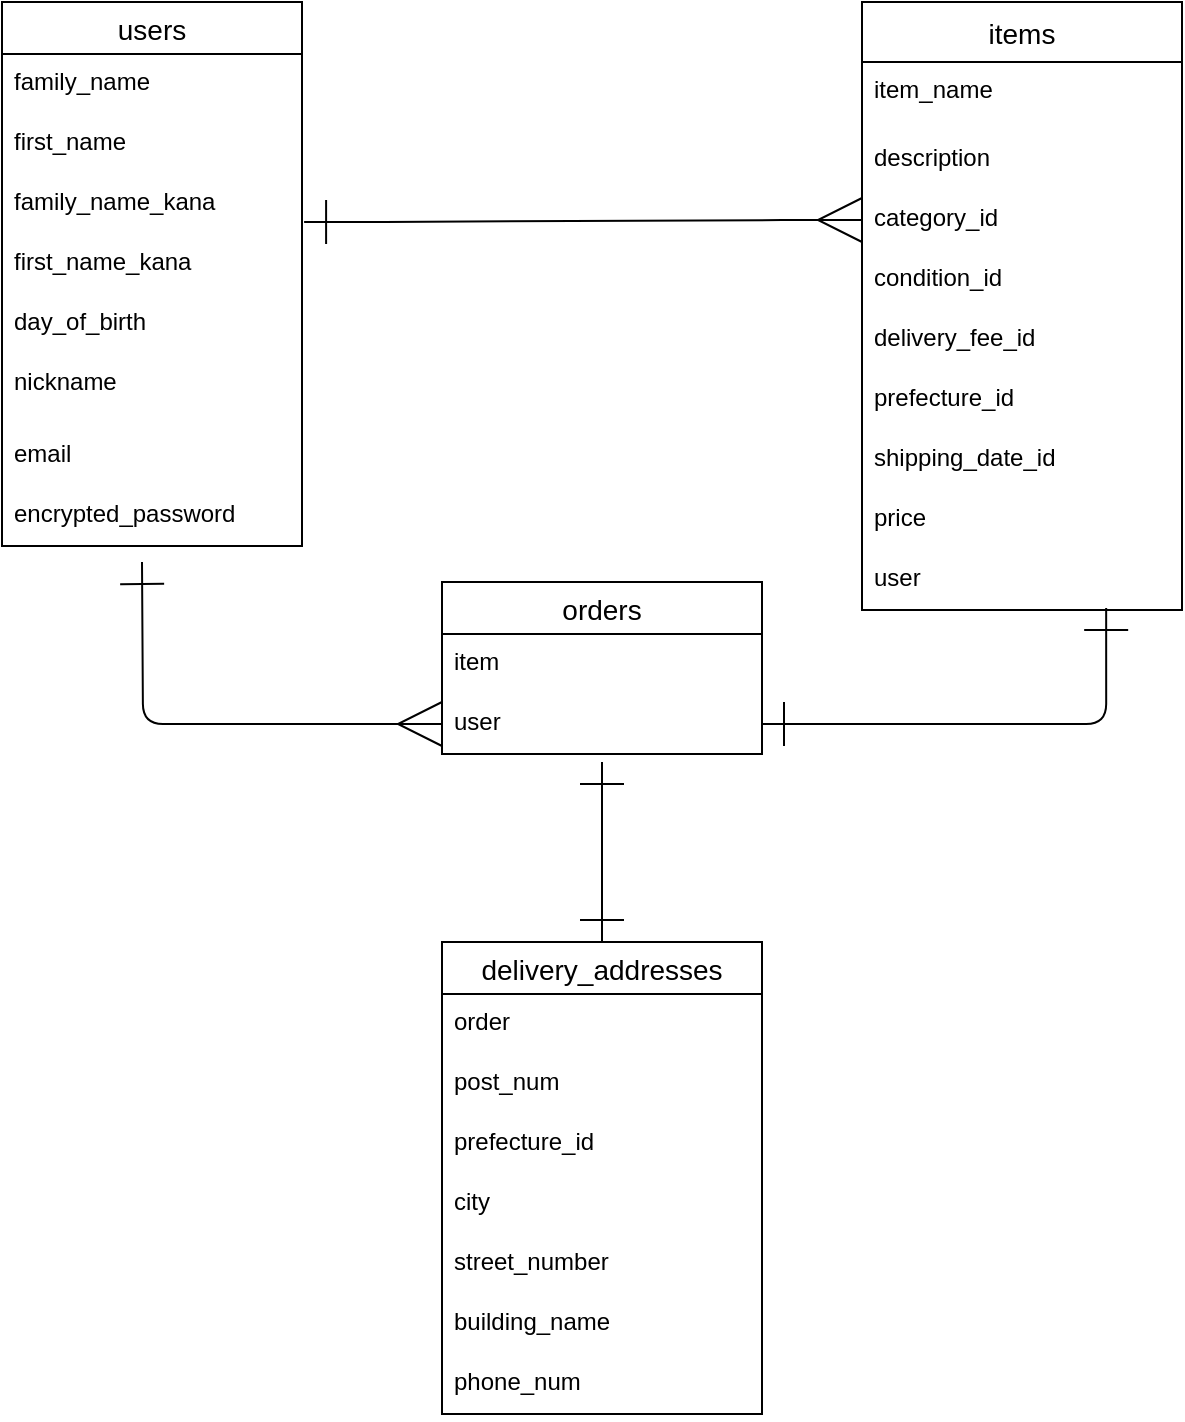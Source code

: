 <mxfile>
    <diagram id="qNlzeP35HTzDGw_M9A6a" name="ページ1">
        <mxGraphModel dx="318" dy="614" grid="1" gridSize="10" guides="1" tooltips="1" connect="1" arrows="1" fold="1" page="1" pageScale="1" pageWidth="827" pageHeight="1169" math="0" shadow="0">
            <root>
                <mxCell id="0"/>
                <mxCell id="1" parent="0"/>
                <mxCell id="2" value="users" style="swimlane;fontStyle=0;childLayout=stackLayout;horizontal=1;startSize=26;horizontalStack=0;resizeParent=1;resizeParentMax=0;resizeLast=0;collapsible=1;marginBottom=0;align=center;fontSize=14;" vertex="1" parent="1">
                    <mxGeometry x="50" y="160" width="150" height="272" as="geometry"/>
                </mxCell>
                <mxCell id="3" value="family_name" style="text;strokeColor=none;fillColor=none;spacingLeft=4;spacingRight=4;overflow=hidden;rotatable=0;points=[[0,0.5],[1,0.5]];portConstraint=eastwest;fontSize=12;" vertex="1" parent="2">
                    <mxGeometry y="26" width="150" height="30" as="geometry"/>
                </mxCell>
                <mxCell id="92" value="first_name" style="text;strokeColor=none;fillColor=none;spacingLeft=4;spacingRight=4;overflow=hidden;rotatable=0;points=[[0,0.5],[1,0.5]];portConstraint=eastwest;fontSize=12;" vertex="1" parent="2">
                    <mxGeometry y="56" width="150" height="30" as="geometry"/>
                </mxCell>
                <mxCell id="93" value="family_name_kana" style="text;strokeColor=none;fillColor=none;spacingLeft=4;spacingRight=4;overflow=hidden;rotatable=0;points=[[0,0.5],[1,0.5]];portConstraint=eastwest;fontSize=12;" vertex="1" parent="2">
                    <mxGeometry y="86" width="150" height="30" as="geometry"/>
                </mxCell>
                <mxCell id="94" value="first_name_kana" style="text;strokeColor=none;fillColor=none;spacingLeft=4;spacingRight=4;overflow=hidden;rotatable=0;points=[[0,0.5],[1,0.5]];portConstraint=eastwest;fontSize=12;" vertex="1" parent="2">
                    <mxGeometry y="116" width="150" height="30" as="geometry"/>
                </mxCell>
                <mxCell id="6" value="day_of_birth" style="text;strokeColor=none;fillColor=none;spacingLeft=4;spacingRight=4;overflow=hidden;rotatable=0;points=[[0,0.5],[1,0.5]];portConstraint=eastwest;fontSize=12;" vertex="1" parent="2">
                    <mxGeometry y="146" width="150" height="30" as="geometry"/>
                </mxCell>
                <mxCell id="7" value="nickname" style="text;strokeColor=none;fillColor=none;spacingLeft=4;spacingRight=4;overflow=hidden;rotatable=0;points=[[0,0.5],[1,0.5]];portConstraint=eastwest;fontSize=12;" vertex="1" parent="2">
                    <mxGeometry y="176" width="150" height="36" as="geometry"/>
                </mxCell>
                <mxCell id="4" value="email" style="text;strokeColor=none;fillColor=none;spacingLeft=4;spacingRight=4;overflow=hidden;rotatable=0;points=[[0,0.5],[1,0.5]];portConstraint=eastwest;fontSize=12;" vertex="1" parent="2">
                    <mxGeometry y="212" width="150" height="30" as="geometry"/>
                </mxCell>
                <mxCell id="5" value="encrypted_password" style="text;strokeColor=none;fillColor=none;spacingLeft=4;spacingRight=4;overflow=hidden;rotatable=0;points=[[0,0.5],[1,0.5]];portConstraint=eastwest;fontSize=12;" vertex="1" parent="2">
                    <mxGeometry y="242" width="150" height="30" as="geometry"/>
                </mxCell>
                <mxCell id="21" value="items" style="swimlane;fontStyle=0;childLayout=stackLayout;horizontal=1;startSize=30;horizontalStack=0;resizeParent=1;resizeParentMax=0;resizeLast=0;collapsible=1;marginBottom=0;align=center;fontSize=14;" vertex="1" parent="1">
                    <mxGeometry x="480" y="160" width="160" height="304" as="geometry">
                        <mxRectangle x="570" y="140" width="70" height="30" as="alternateBounds"/>
                    </mxGeometry>
                </mxCell>
                <mxCell id="23" value="item_name" style="text;strokeColor=none;fillColor=none;spacingLeft=4;spacingRight=4;overflow=hidden;rotatable=0;points=[[0,0.5],[1,0.5]];portConstraint=eastwest;fontSize=12;" vertex="1" parent="21">
                    <mxGeometry y="30" width="160" height="34" as="geometry"/>
                </mxCell>
                <mxCell id="57" value="description" style="text;strokeColor=none;fillColor=none;spacingLeft=4;spacingRight=4;overflow=hidden;rotatable=0;points=[[0,0.5],[1,0.5]];portConstraint=eastwest;fontSize=12;" vertex="1" parent="21">
                    <mxGeometry y="64" width="160" height="30" as="geometry"/>
                </mxCell>
                <mxCell id="59" value="category_id" style="text;strokeColor=none;fillColor=none;spacingLeft=4;spacingRight=4;overflow=hidden;rotatable=0;points=[[0,0.5],[1,0.5]];portConstraint=eastwest;fontSize=12;" vertex="1" parent="21">
                    <mxGeometry y="94" width="160" height="30" as="geometry"/>
                </mxCell>
                <mxCell id="60" value="condition_id" style="text;strokeColor=none;fillColor=none;spacingLeft=4;spacingRight=4;overflow=hidden;rotatable=0;points=[[0,0.5],[1,0.5]];portConstraint=eastwest;fontSize=12;" vertex="1" parent="21">
                    <mxGeometry y="124" width="160" height="30" as="geometry"/>
                </mxCell>
                <mxCell id="61" value="delivery_fee_id" style="text;strokeColor=none;fillColor=none;spacingLeft=4;spacingRight=4;overflow=hidden;rotatable=0;points=[[0,0.5],[1,0.5]];portConstraint=eastwest;fontSize=12;" vertex="1" parent="21">
                    <mxGeometry y="154" width="160" height="30" as="geometry"/>
                </mxCell>
                <mxCell id="62" value="prefecture_id" style="text;strokeColor=none;fillColor=none;spacingLeft=4;spacingRight=4;overflow=hidden;rotatable=0;points=[[0,0.5],[1,0.5]];portConstraint=eastwest;fontSize=12;" vertex="1" parent="21">
                    <mxGeometry y="184" width="160" height="30" as="geometry"/>
                </mxCell>
                <mxCell id="64" value="shipping_date_id" style="text;strokeColor=none;fillColor=none;spacingLeft=4;spacingRight=4;overflow=hidden;rotatable=0;points=[[0,0.5],[1,0.5]];portConstraint=eastwest;fontSize=12;" vertex="1" parent="21">
                    <mxGeometry y="214" width="160" height="30" as="geometry"/>
                </mxCell>
                <mxCell id="65" value="price" style="text;strokeColor=none;fillColor=none;spacingLeft=4;spacingRight=4;overflow=hidden;rotatable=0;points=[[0,0.5],[1,0.5]];portConstraint=eastwest;fontSize=12;" vertex="1" parent="21">
                    <mxGeometry y="244" width="160" height="30" as="geometry"/>
                </mxCell>
                <mxCell id="66" value="user" style="text;strokeColor=none;fillColor=none;spacingLeft=4;spacingRight=4;overflow=hidden;rotatable=0;points=[[0,0.5],[1,0.5]];portConstraint=eastwest;fontSize=12;" vertex="1" parent="21">
                    <mxGeometry y="274" width="160" height="30" as="geometry"/>
                </mxCell>
                <mxCell id="67" value="orders" style="swimlane;fontStyle=0;childLayout=stackLayout;horizontal=1;startSize=26;horizontalStack=0;resizeParent=1;resizeParentMax=0;resizeLast=0;collapsible=1;marginBottom=0;align=center;fontSize=14;" vertex="1" parent="1">
                    <mxGeometry x="270" y="450" width="160" height="86" as="geometry"/>
                </mxCell>
                <mxCell id="70" value="item" style="text;strokeColor=none;fillColor=none;spacingLeft=4;spacingRight=4;overflow=hidden;rotatable=0;points=[[0,0.5],[1,0.5]];portConstraint=eastwest;fontSize=12;" vertex="1" parent="67">
                    <mxGeometry y="26" width="160" height="30" as="geometry"/>
                </mxCell>
                <mxCell id="71" value="user" style="text;strokeColor=none;fillColor=none;spacingLeft=4;spacingRight=4;overflow=hidden;rotatable=0;points=[[0,0.5],[1,0.5]];portConstraint=eastwest;fontSize=12;" vertex="1" parent="67">
                    <mxGeometry y="56" width="160" height="30" as="geometry"/>
                </mxCell>
                <mxCell id="86" value="" style="edgeStyle=entityRelationEdgeStyle;fontSize=12;html=1;endArrow=ERmany;entryX=0;entryY=0.5;entryDx=0;entryDy=0;endFill=0;startArrow=ERone;startFill=0;strokeWidth=1;endSize=20;startSize=20;exitX=1.007;exitY=0.8;exitDx=0;exitDy=0;exitPerimeter=0;" edge="1" parent="1" source="93">
                    <mxGeometry width="100" height="100" relative="1" as="geometry">
                        <mxPoint x="210" y="220" as="sourcePoint"/>
                        <mxPoint x="480" y="269" as="targetPoint"/>
                    </mxGeometry>
                </mxCell>
                <mxCell id="90" style="edgeStyle=orthogonalEdgeStyle;html=1;strokeWidth=1;startArrow=ERmany;startFill=0;endArrow=ERone;endFill=0;startSize=20;endSize=20;exitX=0;exitY=0.5;exitDx=0;exitDy=0;" edge="1" parent="1" source="71">
                    <mxGeometry relative="1" as="geometry">
                        <mxPoint x="260" y="520" as="sourcePoint"/>
                        <mxPoint x="120" y="440" as="targetPoint"/>
                    </mxGeometry>
                </mxCell>
                <mxCell id="91" style="edgeStyle=orthogonalEdgeStyle;html=1;exitX=1;exitY=0.5;exitDx=0;exitDy=0;entryX=0.763;entryY=0.967;entryDx=0;entryDy=0;entryPerimeter=0;strokeWidth=1;startArrow=ERone;startFill=0;endArrow=ERone;endFill=0;startSize=20;endSize=20;" edge="1" parent="1" source="71" target="66">
                    <mxGeometry relative="1" as="geometry">
                        <mxPoint x="430" y="601" as="sourcePoint"/>
                    </mxGeometry>
                </mxCell>
                <mxCell id="101" style="edgeStyle=orthogonalEdgeStyle;html=1;exitX=0.5;exitY=0;exitDx=0;exitDy=0;strokeWidth=1;startArrow=ERone;startFill=0;endArrow=ERone;endFill=0;startSize=20;endSize=20;" edge="1" parent="1" source="95">
                    <mxGeometry relative="1" as="geometry">
                        <mxPoint x="350" y="540" as="targetPoint"/>
                    </mxGeometry>
                </mxCell>
                <mxCell id="95" value="delivery_addresses" style="swimlane;fontStyle=0;childLayout=stackLayout;horizontal=1;startSize=26;horizontalStack=0;resizeParent=1;resizeParentMax=0;resizeLast=0;collapsible=1;marginBottom=0;align=center;fontSize=14;" vertex="1" parent="1">
                    <mxGeometry x="270" y="630" width="160" height="236" as="geometry"/>
                </mxCell>
                <mxCell id="102" value="order" style="text;strokeColor=none;fillColor=none;spacingLeft=4;spacingRight=4;overflow=hidden;rotatable=0;points=[[0,0.5],[1,0.5]];portConstraint=eastwest;fontSize=12;" vertex="1" parent="95">
                    <mxGeometry y="26" width="160" height="30" as="geometry"/>
                </mxCell>
                <mxCell id="96" value="post_num" style="text;strokeColor=none;fillColor=none;spacingLeft=4;spacingRight=4;overflow=hidden;rotatable=0;points=[[0,0.5],[1,0.5]];portConstraint=eastwest;fontSize=12;" vertex="1" parent="95">
                    <mxGeometry y="56" width="160" height="30" as="geometry"/>
                </mxCell>
                <mxCell id="97" value="prefecture_id" style="text;strokeColor=none;fillColor=none;spacingLeft=4;spacingRight=4;overflow=hidden;rotatable=0;points=[[0,0.5],[1,0.5]];portConstraint=eastwest;fontSize=12;" vertex="1" parent="95">
                    <mxGeometry y="86" width="160" height="30" as="geometry"/>
                </mxCell>
                <mxCell id="98" value="city" style="text;strokeColor=none;fillColor=none;spacingLeft=4;spacingRight=4;overflow=hidden;rotatable=0;points=[[0,0.5],[1,0.5]];portConstraint=eastwest;fontSize=12;" vertex="1" parent="95">
                    <mxGeometry y="116" width="160" height="30" as="geometry"/>
                </mxCell>
                <mxCell id="81" value="street_number" style="text;strokeColor=none;fillColor=none;spacingLeft=4;spacingRight=4;overflow=hidden;rotatable=0;points=[[0,0.5],[1,0.5]];portConstraint=eastwest;fontSize=12;" vertex="1" parent="95">
                    <mxGeometry y="146" width="160" height="30" as="geometry"/>
                </mxCell>
                <mxCell id="82" value="building_name" style="text;strokeColor=none;fillColor=none;spacingLeft=4;spacingRight=4;overflow=hidden;rotatable=0;points=[[0,0.5],[1,0.5]];portConstraint=eastwest;fontSize=12;" vertex="1" parent="95">
                    <mxGeometry y="176" width="160" height="30" as="geometry"/>
                </mxCell>
                <mxCell id="74" value="phone_num" style="text;strokeColor=none;fillColor=none;spacingLeft=4;spacingRight=4;overflow=hidden;rotatable=0;points=[[0,0.5],[1,0.5]];portConstraint=eastwest;fontSize=12;" vertex="1" parent="95">
                    <mxGeometry y="206" width="160" height="30" as="geometry"/>
                </mxCell>
            </root>
        </mxGraphModel>
    </diagram>
</mxfile>